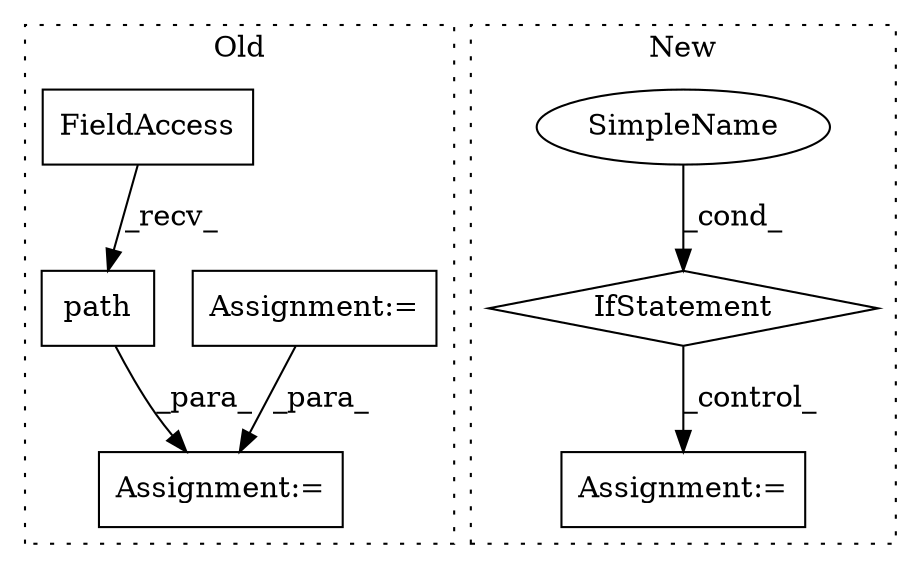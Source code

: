 digraph G {
subgraph cluster0 {
1 [label="path" a="32" s="1437" l="6" shape="box"];
5 [label="Assignment:=" a="7" s="1395" l="1" shape="box"];
6 [label="Assignment:=" a="7" s="1324" l="1" shape="box"];
7 [label="FieldAccess" a="22" s="1425" l="11" shape="box"];
label = "Old";
style="dotted";
}
subgraph cluster1 {
2 [label="IfStatement" a="25" s="2292,2347" l="4,2" shape="diamond"];
3 [label="Assignment:=" a="7" s="2366" l="1" shape="box"];
4 [label="SimpleName" a="42" s="" l="" shape="ellipse"];
label = "New";
style="dotted";
}
1 -> 5 [label="_para_"];
2 -> 3 [label="_control_"];
4 -> 2 [label="_cond_"];
6 -> 5 [label="_para_"];
7 -> 1 [label="_recv_"];
}